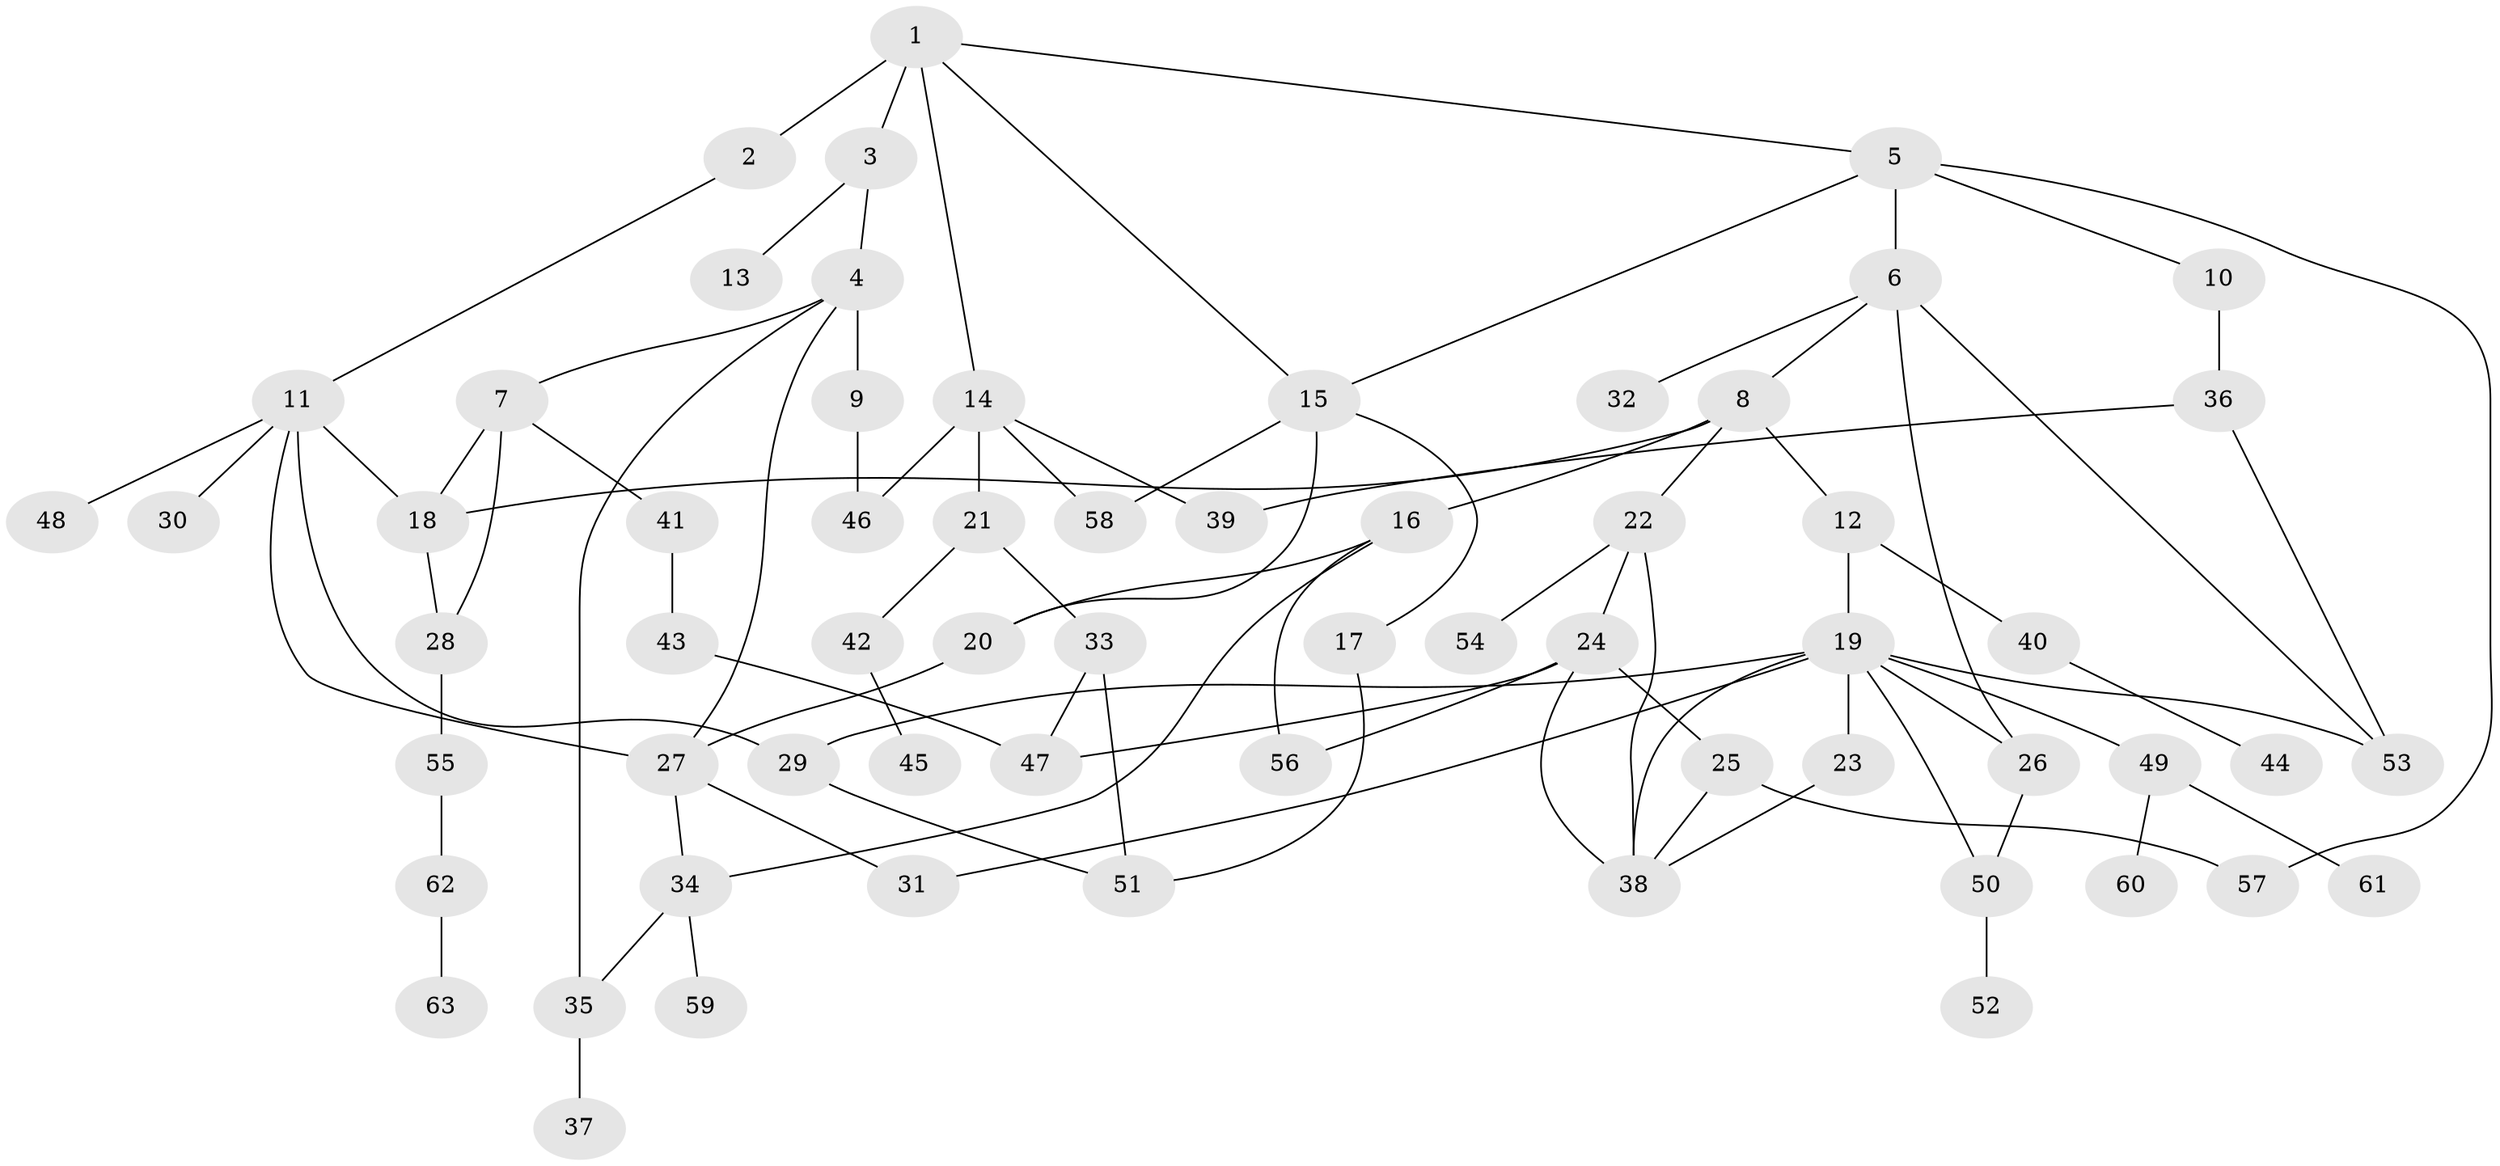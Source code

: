 // original degree distribution, {7: 0.015873015873015872, 2: 0.30952380952380953, 4: 0.0873015873015873, 3: 0.16666666666666666, 6: 0.031746031746031744, 5: 0.05555555555555555, 9: 0.007936507936507936, 1: 0.3253968253968254}
// Generated by graph-tools (version 1.1) at 2025/34/03/09/25 02:34:31]
// undirected, 63 vertices, 90 edges
graph export_dot {
graph [start="1"]
  node [color=gray90,style=filled];
  1;
  2;
  3;
  4;
  5;
  6;
  7;
  8;
  9;
  10;
  11;
  12;
  13;
  14;
  15;
  16;
  17;
  18;
  19;
  20;
  21;
  22;
  23;
  24;
  25;
  26;
  27;
  28;
  29;
  30;
  31;
  32;
  33;
  34;
  35;
  36;
  37;
  38;
  39;
  40;
  41;
  42;
  43;
  44;
  45;
  46;
  47;
  48;
  49;
  50;
  51;
  52;
  53;
  54;
  55;
  56;
  57;
  58;
  59;
  60;
  61;
  62;
  63;
  1 -- 2 [weight=2.0];
  1 -- 3 [weight=1.0];
  1 -- 5 [weight=1.0];
  1 -- 14 [weight=1.0];
  1 -- 15 [weight=1.0];
  2 -- 11 [weight=1.0];
  3 -- 4 [weight=1.0];
  3 -- 13 [weight=1.0];
  4 -- 7 [weight=1.0];
  4 -- 9 [weight=3.0];
  4 -- 27 [weight=1.0];
  4 -- 35 [weight=1.0];
  5 -- 6 [weight=1.0];
  5 -- 10 [weight=1.0];
  5 -- 15 [weight=1.0];
  5 -- 57 [weight=1.0];
  6 -- 8 [weight=1.0];
  6 -- 26 [weight=1.0];
  6 -- 32 [weight=1.0];
  6 -- 53 [weight=1.0];
  7 -- 18 [weight=1.0];
  7 -- 28 [weight=1.0];
  7 -- 41 [weight=2.0];
  8 -- 12 [weight=1.0];
  8 -- 16 [weight=1.0];
  8 -- 18 [weight=1.0];
  8 -- 22 [weight=1.0];
  9 -- 46 [weight=1.0];
  10 -- 36 [weight=2.0];
  11 -- 18 [weight=1.0];
  11 -- 27 [weight=1.0];
  11 -- 29 [weight=1.0];
  11 -- 30 [weight=1.0];
  11 -- 48 [weight=1.0];
  12 -- 19 [weight=1.0];
  12 -- 40 [weight=1.0];
  14 -- 21 [weight=1.0];
  14 -- 39 [weight=1.0];
  14 -- 46 [weight=1.0];
  14 -- 58 [weight=1.0];
  15 -- 17 [weight=1.0];
  15 -- 20 [weight=1.0];
  15 -- 58 [weight=1.0];
  16 -- 20 [weight=1.0];
  16 -- 34 [weight=1.0];
  16 -- 56 [weight=1.0];
  17 -- 51 [weight=1.0];
  18 -- 28 [weight=1.0];
  19 -- 23 [weight=1.0];
  19 -- 26 [weight=1.0];
  19 -- 29 [weight=1.0];
  19 -- 31 [weight=1.0];
  19 -- 38 [weight=1.0];
  19 -- 49 [weight=1.0];
  19 -- 50 [weight=1.0];
  19 -- 53 [weight=1.0];
  20 -- 27 [weight=4.0];
  21 -- 33 [weight=1.0];
  21 -- 42 [weight=1.0];
  22 -- 24 [weight=1.0];
  22 -- 38 [weight=1.0];
  22 -- 54 [weight=1.0];
  23 -- 38 [weight=1.0];
  24 -- 25 [weight=1.0];
  24 -- 38 [weight=1.0];
  24 -- 47 [weight=1.0];
  24 -- 56 [weight=1.0];
  25 -- 38 [weight=1.0];
  25 -- 57 [weight=1.0];
  26 -- 50 [weight=1.0];
  27 -- 31 [weight=1.0];
  27 -- 34 [weight=1.0];
  28 -- 55 [weight=1.0];
  29 -- 51 [weight=1.0];
  33 -- 47 [weight=1.0];
  33 -- 51 [weight=1.0];
  34 -- 35 [weight=1.0];
  34 -- 59 [weight=1.0];
  35 -- 37 [weight=2.0];
  36 -- 39 [weight=1.0];
  36 -- 53 [weight=1.0];
  40 -- 44 [weight=1.0];
  41 -- 43 [weight=1.0];
  42 -- 45 [weight=1.0];
  43 -- 47 [weight=1.0];
  49 -- 60 [weight=1.0];
  49 -- 61 [weight=1.0];
  50 -- 52 [weight=1.0];
  55 -- 62 [weight=1.0];
  62 -- 63 [weight=1.0];
}
